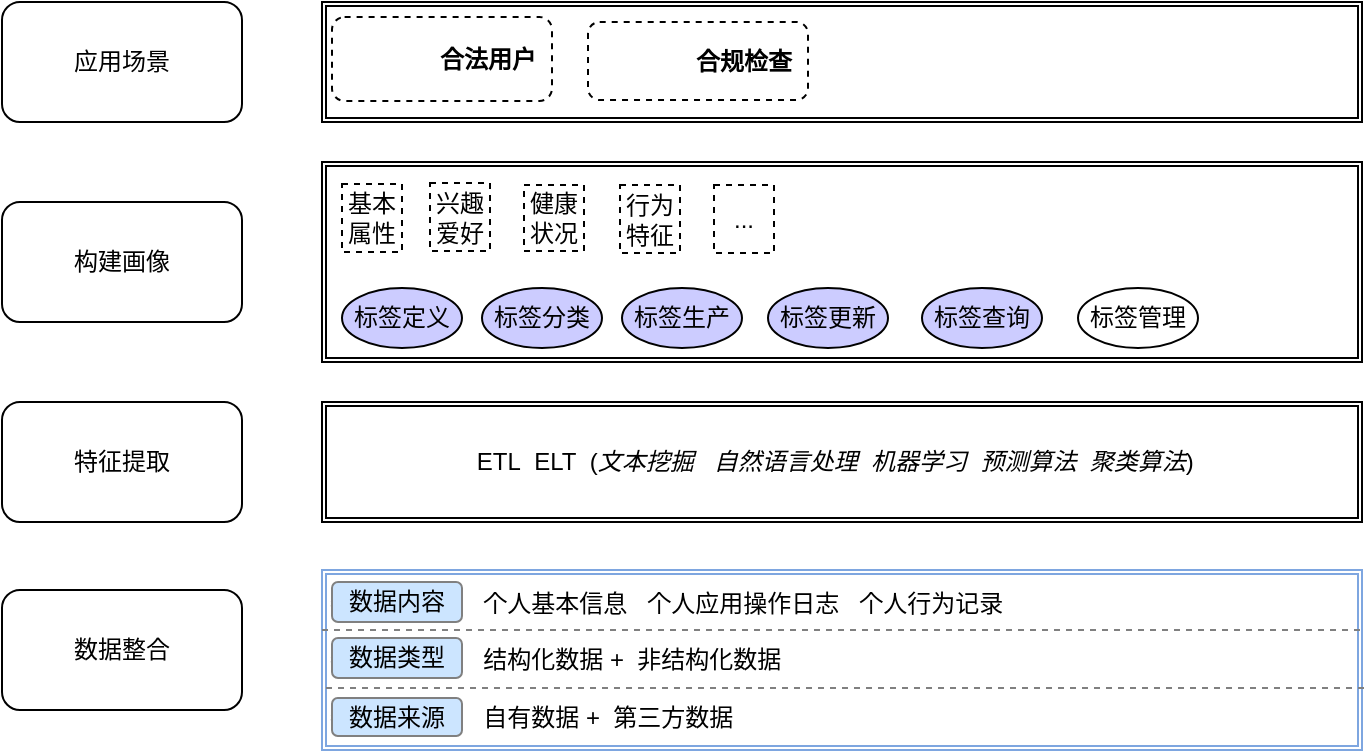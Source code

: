 <mxfile version="11.0.4" type="github"><diagram id="Wqg2gh_W4WhwOAYbxStF" name="第 1 页"><mxGraphModel dx="868" dy="452" grid="1" gridSize="10" guides="1" tooltips="1" connect="1" arrows="1" fold="1" page="1" pageScale="1" pageWidth="827" pageHeight="1169" math="0" shadow="0"><root><mxCell id="0"/><mxCell id="1" parent="0"/><mxCell id="6ONejZ9WeTlAtuSwH-2m-1" value="应用场景" style="rounded=1;whiteSpace=wrap;html=1;" parent="1" vertex="1"><mxGeometry x="40" y="30" width="120" height="60" as="geometry"/></mxCell><mxCell id="6ONejZ9WeTlAtuSwH-2m-2" value="构建画像" style="rounded=1;whiteSpace=wrap;html=1;" parent="1" vertex="1"><mxGeometry x="40" y="130" width="120" height="60" as="geometry"/></mxCell><mxCell id="6ONejZ9WeTlAtuSwH-2m-3" value="特征提取" style="rounded=1;whiteSpace=wrap;html=1;" parent="1" vertex="1"><mxGeometry x="40" y="230" width="120" height="60" as="geometry"/></mxCell><mxCell id="6ONejZ9WeTlAtuSwH-2m-4" value="数据整合" style="rounded=1;whiteSpace=wrap;html=1;" parent="1" vertex="1"><mxGeometry x="40" y="324" width="120" height="60" as="geometry"/></mxCell><mxCell id="6ONejZ9WeTlAtuSwH-2m-8" value="" style="shape=ext;double=1;rounded=0;whiteSpace=wrap;html=1;" parent="1" vertex="1"><mxGeometry x="200" y="30" width="520" height="60" as="geometry"/></mxCell><mxCell id="6ONejZ9WeTlAtuSwH-2m-9" value="" style="shape=ext;double=1;rounded=0;whiteSpace=wrap;html=1;" parent="1" vertex="1"><mxGeometry x="200" y="110" width="520" height="100" as="geometry"/></mxCell><mxCell id="6ONejZ9WeTlAtuSwH-2m-10" value="ETL&amp;nbsp; ELT&amp;nbsp; (&lt;i&gt;文本挖掘&amp;nbsp; &amp;nbsp;自然语言处理&amp;nbsp; 机器学习&amp;nbsp; 预测算法&amp;nbsp; 聚类算法&lt;/i&gt;)&amp;nbsp;&amp;nbsp;" style="shape=ext;double=1;rounded=0;whiteSpace=wrap;html=1;" parent="1" vertex="1"><mxGeometry x="200" y="230" width="520" height="60" as="geometry"/></mxCell><mxCell id="6ONejZ9WeTlAtuSwH-2m-11" value="数据内容：&amp;nbsp; &amp;nbsp; &amp;nbsp;个人基本信息&amp;nbsp; &amp;nbsp;个人应用操作日志&amp;nbsp; &amp;nbsp;个人行为记录&lt;br&gt;&lt;br&gt;数据类型：&amp;nbsp; &amp;nbsp; &amp;nbsp;结构化数据 +&amp;nbsp; 非结构化数据&lt;br&gt;&lt;br&gt;数据来源：&amp;nbsp; &amp;nbsp; &amp;nbsp;自有数据 +&amp;nbsp; 第三方数据" style="shape=ext;double=1;rounded=0;whiteSpace=wrap;html=1;align=left;strokeColor=#7EA6E0;" parent="1" vertex="1"><mxGeometry x="200" y="314" width="520" height="90" as="geometry"/></mxCell><mxCell id="6ONejZ9WeTlAtuSwH-2m-13" value="标签定义" style="ellipse;whiteSpace=wrap;html=1;fillColor=#CCCCFF;" parent="1" vertex="1"><mxGeometry x="210" y="173" width="60" height="30" as="geometry"/></mxCell><mxCell id="6ONejZ9WeTlAtuSwH-2m-14" value="标签分类" style="ellipse;whiteSpace=wrap;html=1;fillColor=#CCCCFF;" parent="1" vertex="1"><mxGeometry x="280" y="173" width="60" height="30" as="geometry"/></mxCell><mxCell id="6ONejZ9WeTlAtuSwH-2m-15" value="标签生产" style="ellipse;whiteSpace=wrap;html=1;fillColor=#CCCCFF;" parent="1" vertex="1"><mxGeometry x="350" y="173" width="60" height="30" as="geometry"/></mxCell><mxCell id="6ONejZ9WeTlAtuSwH-2m-16" value="标签更新" style="ellipse;whiteSpace=wrap;html=1;fillColor=#CCCCFF;" parent="1" vertex="1"><mxGeometry x="423" y="173" width="60" height="30" as="geometry"/></mxCell><mxCell id="6ONejZ9WeTlAtuSwH-2m-17" value="标签查询" style="ellipse;whiteSpace=wrap;html=1;fillColor=#CCCCFF;" parent="1" vertex="1"><mxGeometry x="500" y="173" width="60" height="30" as="geometry"/></mxCell><mxCell id="6ONejZ9WeTlAtuSwH-2m-18" value="标签管理" style="ellipse;whiteSpace=wrap;html=1;" parent="1" vertex="1"><mxGeometry x="578" y="173" width="60" height="30" as="geometry"/></mxCell><mxCell id="6ONejZ9WeTlAtuSwH-2m-20" value="基本属性" style="shape=ext;rounded=0;whiteSpace=wrap;html=1;dashed=1;" parent="1" vertex="1"><mxGeometry x="210" y="121" width="30" height="34" as="geometry"/></mxCell><mxCell id="6ONejZ9WeTlAtuSwH-2m-22" value="兴趣爱好" style="shape=ext;rounded=0;whiteSpace=wrap;html=1;dashed=1;" parent="1" vertex="1"><mxGeometry x="254" y="120.5" width="30" height="34" as="geometry"/></mxCell><mxCell id="6ONejZ9WeTlAtuSwH-2m-23" value="行为特征&lt;span style=&quot;font-family: &amp;#34;helvetica&amp;#34; , &amp;#34;arial&amp;#34; , sans-serif ; font-size: 0px ; white-space: nowrap&quot;&gt;%3CmxGraphModel%3E%3Croot%3E%3CmxCell%20id%3D%220%22%2F%3E%3CmxCell%20id%3D%221%22%20parent%3D%220%22%2F%3E%3CmxCell%20id%3D%222%22%20value%3D%22%E5%9F%BA%E6%9C%AC%E5%B1%9E%E6%80%A7%22%20style%3D%22shape%3Dext%3Brounded%3D0%3BwhiteSpace%3Dwrap%3Bhtml%3D1%3Bdashed%3D1%3B%22%20vertex%3D%221%22%20parent%3D%221%22%3E%3CmxGeometry%20x%3D%22210%22%20y%3D%22120%22%20width%3D%2230%22%20height%3D%2240%22%20as%3D%22geometry%22%2F%3E%3C%2FmxCell%3E%3C%2Froot%3E%3C%2FmxGraphModel%3E&lt;/span&gt;" style="shape=ext;rounded=0;whiteSpace=wrap;html=1;dashed=1;" parent="1" vertex="1"><mxGeometry x="349" y="121.5" width="30" height="34" as="geometry"/></mxCell><mxCell id="6ONejZ9WeTlAtuSwH-2m-25" value="健康状况" style="shape=ext;rounded=0;whiteSpace=wrap;html=1;dashed=1;" parent="1" vertex="1"><mxGeometry x="301" y="121.5" width="30" height="33" as="geometry"/></mxCell><mxCell id="6ONejZ9WeTlAtuSwH-2m-26" value="合法用户" style="label;whiteSpace=wrap;html=1;image=https://static.easyicon.net/preview/121/1210124.gif;dashed=1;" parent="1" vertex="1"><mxGeometry x="205" y="37.5" width="110" height="42" as="geometry"/></mxCell><mxCell id="6ONejZ9WeTlAtuSwH-2m-30" value="..." style="shape=ext;rounded=0;whiteSpace=wrap;html=1;dashed=1;" parent="1" vertex="1"><mxGeometry x="396" y="121.5" width="30" height="34" as="geometry"/></mxCell><mxCell id="6ONejZ9WeTlAtuSwH-2m-31" value="" style="line;strokeWidth=1;html=1;dashed=1;strokeColor=#808080;" parent="1" vertex="1"><mxGeometry x="200" y="339" width="520" height="10" as="geometry"/></mxCell><mxCell id="6ONejZ9WeTlAtuSwH-2m-32" value="" style="line;strokeWidth=1;html=1;dashed=1;strokeColor=#808080;" parent="1" vertex="1"><mxGeometry x="202" y="368" width="520" height="10" as="geometry"/></mxCell><mxCell id="6ONejZ9WeTlAtuSwH-2m-33" value="数据内容" style="shape=ext;rounded=1;whiteSpace=wrap;html=1;strokeColor=#808080;strokeWidth=1;fillColor=#CCE5FF;" parent="1" vertex="1"><mxGeometry x="205" y="320" width="65" height="20" as="geometry"/></mxCell><mxCell id="6ONejZ9WeTlAtuSwH-2m-34" value="数据类型" style="shape=ext;rounded=1;whiteSpace=wrap;html=1;strokeColor=#808080;strokeWidth=1;fillColor=#CCE5FF;" parent="1" vertex="1"><mxGeometry x="205" y="348" width="65" height="20" as="geometry"/></mxCell><mxCell id="6ONejZ9WeTlAtuSwH-2m-35" value="数据来源" style="shape=ext;rounded=1;whiteSpace=wrap;html=1;strokeColor=#808080;strokeWidth=1;fillColor=#CCE5FF;" parent="1" vertex="1"><mxGeometry x="205" y="378" width="65" height="19" as="geometry"/></mxCell><mxCell id="GgDlbl-YQbN_RNU8cM7F-1" value="合规检查" style="label;whiteSpace=wrap;html=1;image=https://www.easyicon.net/api/resizeApi.php?id=1214413&amp;size=128;dashed=1;gradientColor=#ffffff;" vertex="1" parent="1"><mxGeometry x="333" y="40" width="110" height="39" as="geometry"/></mxCell></root></mxGraphModel></diagram></mxfile>